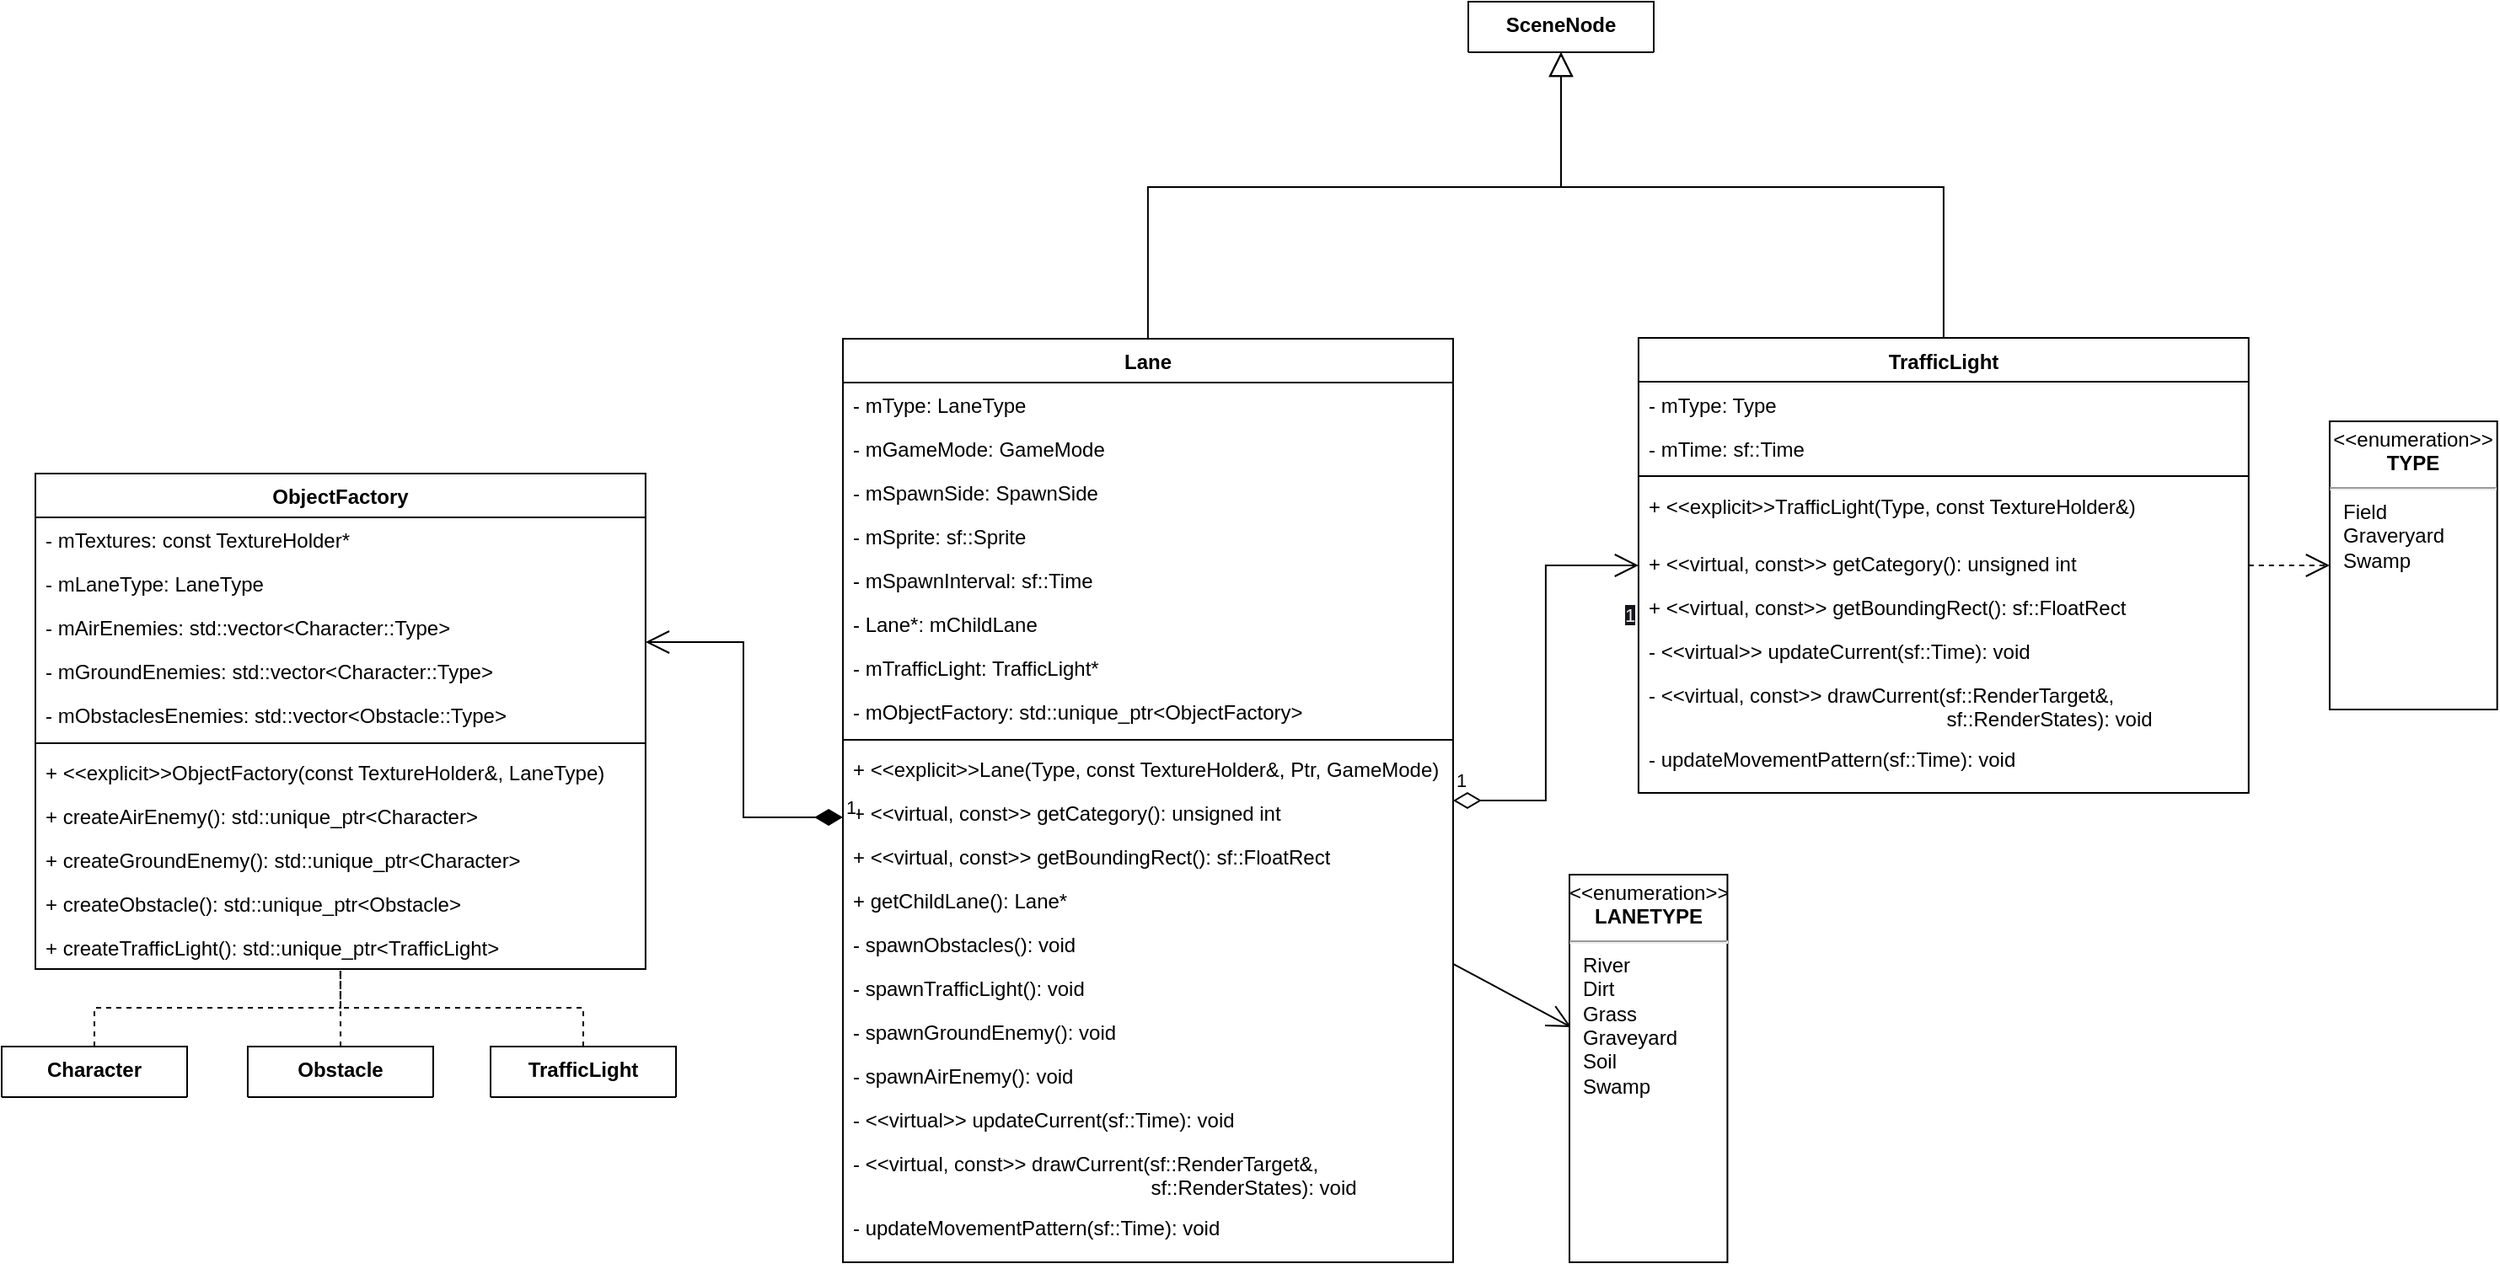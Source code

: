 <mxfile>
    <diagram id="Yqb5MGsV7pDuNyz5uidy" name="Page-1">
        <mxGraphModel dx="560" dy="1860" grid="1" gridSize="10" guides="1" tooltips="1" connect="1" arrows="1" fold="1" page="1" pageScale="1" pageWidth="850" pageHeight="1100" math="0" shadow="0">
            <root>
                <mxCell id="0"/>
                <mxCell id="1" parent="0"/>
                <mxCell id="333" style="edgeStyle=orthogonalEdgeStyle;html=1;entryX=0.5;entryY=1;entryDx=0;entryDy=0;endArrow=block;endFill=0;endSize=12;rounded=0;" parent="1" source="261" target="311" edge="1">
                    <mxGeometry relative="1" as="geometry">
                        <Array as="points">
                            <mxPoint x="1640" y="-890"/>
                            <mxPoint x="1885" y="-890"/>
                        </Array>
                    </mxGeometry>
                </mxCell>
                <mxCell id="261" value="Lane" style="swimlane;fontStyle=1;align=center;verticalAlign=top;childLayout=stackLayout;horizontal=1;startSize=26;horizontalStack=0;resizeParent=1;resizeParentMax=0;resizeLast=0;collapsible=1;marginBottom=0;whiteSpace=wrap;html=1;" parent="1" vertex="1">
                    <mxGeometry x="1459.03" y="-800" width="361.94" height="548" as="geometry"/>
                </mxCell>
                <mxCell id="262" value="- mType: LaneType" style="text;strokeColor=none;fillColor=none;align=left;verticalAlign=top;spacingLeft=4;spacingRight=4;overflow=hidden;rotatable=0;points=[[0,0.5],[1,0.5]];portConstraint=eastwest;whiteSpace=wrap;html=1;" parent="261" vertex="1">
                    <mxGeometry y="26" width="361.94" height="26" as="geometry"/>
                </mxCell>
                <mxCell id="263" value="- mGameMode: GameMode" style="text;strokeColor=none;fillColor=none;align=left;verticalAlign=top;spacingLeft=4;spacingRight=4;overflow=hidden;rotatable=0;points=[[0,0.5],[1,0.5]];portConstraint=eastwest;whiteSpace=wrap;html=1;" parent="261" vertex="1">
                    <mxGeometry y="52" width="361.94" height="26" as="geometry"/>
                </mxCell>
                <mxCell id="264" value="- mSpawnSide: SpawnSide" style="text;strokeColor=none;fillColor=none;align=left;verticalAlign=top;spacingLeft=4;spacingRight=4;overflow=hidden;rotatable=0;points=[[0,0.5],[1,0.5]];portConstraint=eastwest;whiteSpace=wrap;html=1;" parent="261" vertex="1">
                    <mxGeometry y="78" width="361.94" height="26" as="geometry"/>
                </mxCell>
                <mxCell id="265" value="- mSprite: sf::Sprite" style="text;strokeColor=none;fillColor=none;align=left;verticalAlign=top;spacingLeft=4;spacingRight=4;overflow=hidden;rotatable=0;points=[[0,0.5],[1,0.5]];portConstraint=eastwest;whiteSpace=wrap;html=1;" parent="261" vertex="1">
                    <mxGeometry y="104" width="361.94" height="26" as="geometry"/>
                </mxCell>
                <mxCell id="266" value="- mSpawnInterval: sf::Time" style="text;strokeColor=none;fillColor=none;align=left;verticalAlign=top;spacingLeft=4;spacingRight=4;overflow=hidden;rotatable=0;points=[[0,0.5],[1,0.5]];portConstraint=eastwest;whiteSpace=wrap;html=1;" parent="261" vertex="1">
                    <mxGeometry y="130" width="361.94" height="26" as="geometry"/>
                </mxCell>
                <mxCell id="267" value="- Lane*: mChildLane" style="text;strokeColor=none;fillColor=none;align=left;verticalAlign=top;spacingLeft=4;spacingRight=4;overflow=hidden;rotatable=0;points=[[0,0.5],[1,0.5]];portConstraint=eastwest;whiteSpace=wrap;html=1;" parent="261" vertex="1">
                    <mxGeometry y="156" width="361.94" height="26" as="geometry"/>
                </mxCell>
                <mxCell id="268" value="- mTrafficLight: TrafficLight*" style="text;strokeColor=none;fillColor=none;align=left;verticalAlign=top;spacingLeft=4;spacingRight=4;overflow=hidden;rotatable=0;points=[[0,0.5],[1,0.5]];portConstraint=eastwest;whiteSpace=wrap;html=1;" parent="261" vertex="1">
                    <mxGeometry y="182" width="361.94" height="26" as="geometry"/>
                </mxCell>
                <mxCell id="269" value="- mObjectFactory: std::unique_ptr&amp;lt;ObjectFactory&amp;gt;" style="text;strokeColor=none;fillColor=none;align=left;verticalAlign=top;spacingLeft=4;spacingRight=4;overflow=hidden;rotatable=0;points=[[0,0.5],[1,0.5]];portConstraint=eastwest;whiteSpace=wrap;html=1;" parent="261" vertex="1">
                    <mxGeometry y="208" width="361.94" height="26" as="geometry"/>
                </mxCell>
                <mxCell id="270" value="" style="line;strokeWidth=1;fillColor=none;align=left;verticalAlign=middle;spacingTop=-1;spacingLeft=3;spacingRight=3;rotatable=0;labelPosition=right;points=[];portConstraint=eastwest;strokeColor=inherit;" parent="261" vertex="1">
                    <mxGeometry y="234" width="361.94" height="8" as="geometry"/>
                </mxCell>
                <mxCell id="271" value="+ &amp;lt;&amp;lt;explicit&amp;gt;&amp;gt;Lane(Type, const TextureHolder&amp;amp;, Ptr, GameMode)" style="text;strokeColor=none;fillColor=none;align=left;verticalAlign=top;spacingLeft=4;spacingRight=4;overflow=hidden;rotatable=0;points=[[0,0.5],[1,0.5]];portConstraint=eastwest;whiteSpace=wrap;html=1;" parent="261" vertex="1">
                    <mxGeometry y="242" width="361.94" height="26" as="geometry"/>
                </mxCell>
                <mxCell id="272" value="+ &amp;lt;&amp;lt;virtual, const&amp;gt;&amp;gt; getCategory(): unsigned int" style="text;strokeColor=none;fillColor=none;align=left;verticalAlign=top;spacingLeft=4;spacingRight=4;overflow=hidden;rotatable=0;points=[[0,0.5],[1,0.5]];portConstraint=eastwest;whiteSpace=wrap;html=1;" parent="261" vertex="1">
                    <mxGeometry y="268" width="361.94" height="26" as="geometry"/>
                </mxCell>
                <mxCell id="273" value="+ &amp;lt;&amp;lt;virtual, const&amp;gt;&amp;gt; getBoundingRect(): sf::FloatRect" style="text;strokeColor=none;fillColor=none;align=left;verticalAlign=top;spacingLeft=4;spacingRight=4;overflow=hidden;rotatable=0;points=[[0,0.5],[1,0.5]];portConstraint=eastwest;whiteSpace=wrap;html=1;" parent="261" vertex="1">
                    <mxGeometry y="294" width="361.94" height="26" as="geometry"/>
                </mxCell>
                <mxCell id="274" value="+ getChildLane(): Lane*" style="text;strokeColor=none;fillColor=none;align=left;verticalAlign=top;spacingLeft=4;spacingRight=4;overflow=hidden;rotatable=0;points=[[0,0.5],[1,0.5]];portConstraint=eastwest;whiteSpace=wrap;html=1;" parent="261" vertex="1">
                    <mxGeometry y="320" width="361.94" height="26" as="geometry"/>
                </mxCell>
                <mxCell id="275" value="- spawnObstacles(): void" style="text;strokeColor=none;fillColor=none;align=left;verticalAlign=top;spacingLeft=4;spacingRight=4;overflow=hidden;rotatable=0;points=[[0,0.5],[1,0.5]];portConstraint=eastwest;whiteSpace=wrap;html=1;" parent="261" vertex="1">
                    <mxGeometry y="346" width="361.94" height="26" as="geometry"/>
                </mxCell>
                <mxCell id="276" value="- spawnTrafficLight(): void" style="text;strokeColor=none;fillColor=none;align=left;verticalAlign=top;spacingLeft=4;spacingRight=4;overflow=hidden;rotatable=0;points=[[0,0.5],[1,0.5]];portConstraint=eastwest;whiteSpace=wrap;html=1;" parent="261" vertex="1">
                    <mxGeometry y="372" width="361.94" height="26" as="geometry"/>
                </mxCell>
                <mxCell id="277" value="- spawnGroundEnemy(): void" style="text;strokeColor=none;fillColor=none;align=left;verticalAlign=top;spacingLeft=4;spacingRight=4;overflow=hidden;rotatable=0;points=[[0,0.5],[1,0.5]];portConstraint=eastwest;whiteSpace=wrap;html=1;" parent="261" vertex="1">
                    <mxGeometry y="398" width="361.94" height="26" as="geometry"/>
                </mxCell>
                <mxCell id="278" value="- spawnAirEnemy(): void" style="text;strokeColor=none;fillColor=none;align=left;verticalAlign=top;spacingLeft=4;spacingRight=4;overflow=hidden;rotatable=0;points=[[0,0.5],[1,0.5]];portConstraint=eastwest;whiteSpace=wrap;html=1;" parent="261" vertex="1">
                    <mxGeometry y="424" width="361.94" height="26" as="geometry"/>
                </mxCell>
                <mxCell id="279" value="- &amp;lt;&amp;lt;virtual&amp;gt;&amp;gt; updateCurrent(sf::Time): void" style="text;strokeColor=none;fillColor=none;align=left;verticalAlign=top;spacingLeft=4;spacingRight=4;overflow=hidden;rotatable=0;points=[[0,0.5],[1,0.5]];portConstraint=eastwest;whiteSpace=wrap;html=1;" parent="261" vertex="1">
                    <mxGeometry y="450" width="361.94" height="26" as="geometry"/>
                </mxCell>
                <mxCell id="280" value="- &amp;lt;&amp;lt;virtual, const&amp;gt;&amp;gt; drawCurrent(sf::RenderTarget&amp;amp;, &lt;br&gt;&lt;span style=&quot;white-space: pre;&quot;&gt;&#9;&lt;/span&gt;&lt;span style=&quot;white-space: pre;&quot;&gt;&#9;&lt;/span&gt;&lt;span style=&quot;white-space: pre;&quot;&gt;&#9;&lt;/span&gt;&lt;span style=&quot;white-space: pre;&quot;&gt;&#9;&lt;span style=&quot;white-space: pre;&quot;&gt;&#9;&lt;span style=&quot;white-space: pre;&quot;&gt;&#9;&lt;/span&gt; &lt;/span&gt; &lt;/span&gt;&amp;nbsp; &amp;nbsp;sf::RenderStates): void" style="text;strokeColor=none;fillColor=none;align=left;verticalAlign=top;spacingLeft=4;spacingRight=4;overflow=hidden;rotatable=0;points=[[0,0.5],[1,0.5]];portConstraint=eastwest;whiteSpace=wrap;html=1;" parent="261" vertex="1">
                    <mxGeometry y="476" width="361.94" height="38" as="geometry"/>
                </mxCell>
                <mxCell id="281" value="- updateMovementPattern(sf::Time): void" style="text;strokeColor=none;fillColor=none;align=left;verticalAlign=top;spacingLeft=4;spacingRight=4;overflow=hidden;rotatable=0;points=[[0,0.5],[1,0.5]];portConstraint=eastwest;whiteSpace=wrap;html=1;" parent="261" vertex="1">
                    <mxGeometry y="514" width="361.94" height="34" as="geometry"/>
                </mxCell>
                <mxCell id="336" style="rounded=0;html=1;endArrow=none;endFill=0;endSize=12;startArrow=open;startFill=0;sourcePerimeterSpacing=-1;startSize=12;" parent="1" source="282" target="261" edge="1">
                    <mxGeometry relative="1" as="geometry"/>
                </mxCell>
                <mxCell id="282" value="&lt;p style=&quot;margin:0px;margin-top:4px;text-align:center;&quot;&gt;&amp;lt;&amp;lt;enumeration&amp;gt;&amp;gt;&lt;br&gt;&lt;b&gt;LANETYPE&lt;/b&gt;&lt;/p&gt;&lt;hr&gt;&lt;p style=&quot;margin:0px;margin-left:8px;text-align:left;&quot;&gt;River&lt;/p&gt;&lt;p style=&quot;margin:0px;margin-left:8px;text-align:left;&quot;&gt;Dirt&lt;/p&gt;&lt;p style=&quot;margin:0px;margin-left:8px;text-align:left;&quot;&gt;Grass&lt;/p&gt;&lt;p style=&quot;margin:0px;margin-left:8px;text-align:left;&quot;&gt;Graveyard&lt;/p&gt;&lt;p style=&quot;margin:0px;margin-left:8px;text-align:left;&quot;&gt;Soil&lt;/p&gt;&lt;p style=&quot;margin:0px;margin-left:8px;text-align:left;&quot;&gt;Swamp&lt;/p&gt;" style="shape=rect;html=1;overflow=fill;whiteSpace=wrap;" parent="1" vertex="1">
                    <mxGeometry x="1890" y="-482" width="93.71" height="230" as="geometry"/>
                </mxCell>
                <mxCell id="334" style="edgeStyle=orthogonalEdgeStyle;html=1;entryX=0.5;entryY=1;entryDx=0;entryDy=0;endArrow=block;endFill=0;rounded=0;endSize=12;" parent="1" source="284" target="311" edge="1">
                    <mxGeometry relative="1" as="geometry">
                        <Array as="points">
                            <mxPoint x="2112" y="-890"/>
                            <mxPoint x="1885" y="-890"/>
                        </Array>
                    </mxGeometry>
                </mxCell>
                <mxCell id="284" value="TrafficLight" style="swimlane;fontStyle=1;align=center;verticalAlign=top;childLayout=stackLayout;horizontal=1;startSize=26;horizontalStack=0;resizeParent=1;resizeParentMax=0;resizeLast=0;collapsible=1;marginBottom=0;whiteSpace=wrap;html=1;" parent="1" vertex="1">
                    <mxGeometry x="1930.97" y="-800.5" width="361.94" height="270" as="geometry"/>
                </mxCell>
                <mxCell id="285" value="- mType: Type" style="text;strokeColor=none;fillColor=none;align=left;verticalAlign=top;spacingLeft=4;spacingRight=4;overflow=hidden;rotatable=0;points=[[0,0.5],[1,0.5]];portConstraint=eastwest;whiteSpace=wrap;html=1;" parent="284" vertex="1">
                    <mxGeometry y="26" width="361.94" height="26" as="geometry"/>
                </mxCell>
                <mxCell id="286" value="- mTime: sf::Time" style="text;strokeColor=none;fillColor=none;align=left;verticalAlign=top;spacingLeft=4;spacingRight=4;overflow=hidden;rotatable=0;points=[[0,0.5],[1,0.5]];portConstraint=eastwest;whiteSpace=wrap;html=1;" parent="284" vertex="1">
                    <mxGeometry y="52" width="361.94" height="26" as="geometry"/>
                </mxCell>
                <mxCell id="287" value="" style="line;strokeWidth=1;fillColor=none;align=left;verticalAlign=middle;spacingTop=-1;spacingLeft=3;spacingRight=3;rotatable=0;labelPosition=right;points=[];portConstraint=eastwest;strokeColor=inherit;" parent="284" vertex="1">
                    <mxGeometry y="78" width="361.94" height="8" as="geometry"/>
                </mxCell>
                <mxCell id="288" value="+ &amp;lt;&amp;lt;explicit&amp;gt;&amp;gt;TrafficLight(Type, const TextureHolder&amp;amp;)" style="text;strokeColor=none;fillColor=none;align=left;verticalAlign=top;spacingLeft=4;spacingRight=4;overflow=hidden;rotatable=0;points=[[0,0.5],[1,0.5]];portConstraint=eastwest;whiteSpace=wrap;html=1;" parent="284" vertex="1">
                    <mxGeometry y="86" width="361.94" height="34" as="geometry"/>
                </mxCell>
                <mxCell id="289" value="+ &amp;lt;&amp;lt;virtual, const&amp;gt;&amp;gt; getCategory(): unsigned int" style="text;strokeColor=none;fillColor=none;align=left;verticalAlign=top;spacingLeft=4;spacingRight=4;overflow=hidden;rotatable=0;points=[[0,0.5],[1,0.5]];portConstraint=eastwest;whiteSpace=wrap;html=1;" parent="284" vertex="1">
                    <mxGeometry y="120" width="361.94" height="26" as="geometry"/>
                </mxCell>
                <mxCell id="290" value="+ &amp;lt;&amp;lt;virtual, const&amp;gt;&amp;gt; getBoundingRect(): sf::FloatRect" style="text;strokeColor=none;fillColor=none;align=left;verticalAlign=top;spacingLeft=4;spacingRight=4;overflow=hidden;rotatable=0;points=[[0,0.5],[1,0.5]];portConstraint=eastwest;whiteSpace=wrap;html=1;" parent="284" vertex="1">
                    <mxGeometry y="146" width="361.94" height="26" as="geometry"/>
                </mxCell>
                <mxCell id="291" value="- &amp;lt;&amp;lt;virtual&amp;gt;&amp;gt; updateCurrent(sf::Time): void" style="text;strokeColor=none;fillColor=none;align=left;verticalAlign=top;spacingLeft=4;spacingRight=4;overflow=hidden;rotatable=0;points=[[0,0.5],[1,0.5]];portConstraint=eastwest;whiteSpace=wrap;html=1;" parent="284" vertex="1">
                    <mxGeometry y="172" width="361.94" height="26" as="geometry"/>
                </mxCell>
                <mxCell id="292" value="- &amp;lt;&amp;lt;virtual, const&amp;gt;&amp;gt; drawCurrent(sf::RenderTarget&amp;amp;, &lt;br&gt;&lt;span style=&quot;white-space: pre;&quot;&gt;&#9;&lt;/span&gt;&lt;span style=&quot;white-space: pre;&quot;&gt;&#9;&lt;/span&gt;&lt;span style=&quot;white-space: pre;&quot;&gt;&#9;&lt;/span&gt;&lt;span style=&quot;white-space: pre;&quot;&gt;&#9;&lt;span style=&quot;white-space: pre;&quot;&gt;&#9;&lt;span style=&quot;white-space: pre;&quot;&gt;&#9;&lt;/span&gt; &lt;/span&gt; &lt;/span&gt;&amp;nbsp; &amp;nbsp;sf::RenderStates): void" style="text;strokeColor=none;fillColor=none;align=left;verticalAlign=top;spacingLeft=4;spacingRight=4;overflow=hidden;rotatable=0;points=[[0,0.5],[1,0.5]];portConstraint=eastwest;whiteSpace=wrap;html=1;" parent="284" vertex="1">
                    <mxGeometry y="198" width="361.94" height="38" as="geometry"/>
                </mxCell>
                <mxCell id="293" value="- updateMovementPattern(sf::Time): void" style="text;strokeColor=none;fillColor=none;align=left;verticalAlign=top;spacingLeft=4;spacingRight=4;overflow=hidden;rotatable=0;points=[[0,0.5],[1,0.5]];portConstraint=eastwest;whiteSpace=wrap;html=1;" parent="284" vertex="1">
                    <mxGeometry y="236" width="361.94" height="34" as="geometry"/>
                </mxCell>
                <mxCell id="294" value="&lt;p style=&quot;margin:0px;margin-top:4px;text-align:center;&quot;&gt;&amp;lt;&amp;lt;enumeration&amp;gt;&amp;gt;&lt;br&gt;&lt;b&gt;TYPE&lt;/b&gt;&lt;/p&gt;&lt;hr&gt;&lt;p style=&quot;margin:0px;margin-left:8px;text-align:left;&quot;&gt;Field&lt;/p&gt;&lt;p style=&quot;margin:0px;margin-left:8px;text-align:left;&quot;&gt;Graveryard&lt;/p&gt;&lt;p style=&quot;margin:0px;margin-left:8px;text-align:left;&quot;&gt;Swamp&lt;/p&gt;&lt;p style=&quot;margin:0px;margin-left:8px;text-align:left;&quot;&gt;&lt;br&gt;&lt;/p&gt;" style="shape=rect;html=1;overflow=fill;whiteSpace=wrap;" parent="1" vertex="1">
                    <mxGeometry x="2340.97" y="-751" width="99.36" height="171" as="geometry"/>
                </mxCell>
                <mxCell id="295" value="" style="endArrow=open;endSize=12;dashed=1;html=1;rounded=0;" parent="1" source="284" target="294" edge="1">
                    <mxGeometry width="160" relative="1" as="geometry">
                        <mxPoint x="1529.03" y="-597.266" as="sourcePoint"/>
                        <mxPoint x="1490.33" y="-595.398" as="targetPoint"/>
                    </mxGeometry>
                </mxCell>
                <mxCell id="296" value="1" style="endArrow=open;html=1;endSize=12;startArrow=diamondThin;startSize=14;startFill=0;edgeStyle=orthogonalEdgeStyle;align=left;verticalAlign=bottom;rounded=0;" parent="1" source="261" target="284" edge="1">
                    <mxGeometry x="-1" y="3" relative="1" as="geometry">
                        <mxPoint x="1860.97" y="-650" as="sourcePoint"/>
                        <mxPoint x="2020.97" y="-650" as="targetPoint"/>
                    </mxGeometry>
                </mxCell>
                <mxCell id="297" value="&lt;span style=&quot;color: rgb(240, 240, 240); font-family: Helvetica; font-size: 11px; font-style: normal; font-variant-ligatures: normal; font-variant-caps: normal; font-weight: 400; letter-spacing: normal; orphans: 2; text-align: left; text-indent: 0px; text-transform: none; widows: 2; word-spacing: 0px; -webkit-text-stroke-width: 0px; background-color: rgb(24, 20, 29); text-decoration-thickness: initial; text-decoration-style: initial; text-decoration-color: initial; float: none; display: inline !important;&quot;&gt;1&lt;/span&gt;" style="text;whiteSpace=wrap;html=1;fillColor=none;" parent="1" vertex="1">
                    <mxGeometry x="1920.97" y="-650" width="10" height="20" as="geometry"/>
                </mxCell>
                <mxCell id="298" value="ObjectFactory" style="swimlane;fontStyle=1;align=center;verticalAlign=top;childLayout=stackLayout;horizontal=1;startSize=26;horizontalStack=0;resizeParent=1;resizeParentMax=0;resizeLast=0;collapsible=1;marginBottom=0;whiteSpace=wrap;html=1;" parent="1" vertex="1">
                    <mxGeometry x="980" y="-720" width="361.94" height="294" as="geometry"/>
                </mxCell>
                <mxCell id="299" value="- mTextures: const TextureHolder*" style="text;strokeColor=none;fillColor=none;align=left;verticalAlign=top;spacingLeft=4;spacingRight=4;overflow=hidden;rotatable=0;points=[[0,0.5],[1,0.5]];portConstraint=eastwest;whiteSpace=wrap;html=1;" parent="298" vertex="1">
                    <mxGeometry y="26" width="361.94" height="26" as="geometry"/>
                </mxCell>
                <mxCell id="300" value="- mLaneType: LaneType" style="text;strokeColor=none;fillColor=none;align=left;verticalAlign=top;spacingLeft=4;spacingRight=4;overflow=hidden;rotatable=0;points=[[0,0.5],[1,0.5]];portConstraint=eastwest;whiteSpace=wrap;html=1;" parent="298" vertex="1">
                    <mxGeometry y="52" width="361.94" height="26" as="geometry"/>
                </mxCell>
                <mxCell id="301" value="- mAirEnemies: std::vector&amp;lt;Character::Type&amp;gt;" style="text;strokeColor=none;fillColor=none;align=left;verticalAlign=top;spacingLeft=4;spacingRight=4;overflow=hidden;rotatable=0;points=[[0,0.5],[1,0.5]];portConstraint=eastwest;whiteSpace=wrap;html=1;" parent="298" vertex="1">
                    <mxGeometry y="78" width="361.94" height="26" as="geometry"/>
                </mxCell>
                <mxCell id="302" value="- mGroundEnemies: std::vector&amp;lt;Character::Type&amp;gt;" style="text;strokeColor=none;fillColor=none;align=left;verticalAlign=top;spacingLeft=4;spacingRight=4;overflow=hidden;rotatable=0;points=[[0,0.5],[1,0.5]];portConstraint=eastwest;whiteSpace=wrap;html=1;" parent="298" vertex="1">
                    <mxGeometry y="104" width="361.94" height="26" as="geometry"/>
                </mxCell>
                <mxCell id="303" value="- mObstaclesEnemies: std::vector&amp;lt;Obstacle::Type&amp;gt;" style="text;strokeColor=none;fillColor=none;align=left;verticalAlign=top;spacingLeft=4;spacingRight=4;overflow=hidden;rotatable=0;points=[[0,0.5],[1,0.5]];portConstraint=eastwest;whiteSpace=wrap;html=1;" parent="298" vertex="1">
                    <mxGeometry y="130" width="361.94" height="26" as="geometry"/>
                </mxCell>
                <mxCell id="304" value="" style="line;strokeWidth=1;fillColor=none;align=left;verticalAlign=middle;spacingTop=-1;spacingLeft=3;spacingRight=3;rotatable=0;labelPosition=right;points=[];portConstraint=eastwest;strokeColor=inherit;" parent="298" vertex="1">
                    <mxGeometry y="156" width="361.94" height="8" as="geometry"/>
                </mxCell>
                <mxCell id="305" value="+ &amp;lt;&amp;lt;explicit&amp;gt;&amp;gt;ObjectFactory(const TextureHolder&amp;amp;, LaneType)" style="text;strokeColor=none;fillColor=none;align=left;verticalAlign=top;spacingLeft=4;spacingRight=4;overflow=hidden;rotatable=0;points=[[0,0.5],[1,0.5]];portConstraint=eastwest;whiteSpace=wrap;html=1;" parent="298" vertex="1">
                    <mxGeometry y="164" width="361.94" height="26" as="geometry"/>
                </mxCell>
                <mxCell id="306" value="+&amp;nbsp;createAirEnemy():&amp;nbsp;std::unique_ptr&amp;lt;Character&amp;gt;" style="text;strokeColor=none;fillColor=none;align=left;verticalAlign=top;spacingLeft=4;spacingRight=4;overflow=hidden;rotatable=0;points=[[0,0.5],[1,0.5]];portConstraint=eastwest;whiteSpace=wrap;html=1;" parent="298" vertex="1">
                    <mxGeometry y="190" width="361.94" height="26" as="geometry"/>
                </mxCell>
                <mxCell id="307" value="+&amp;nbsp;createGroundEnemy():&amp;nbsp;std::unique_ptr&amp;lt;Character&amp;gt;" style="text;strokeColor=none;fillColor=none;align=left;verticalAlign=top;spacingLeft=4;spacingRight=4;overflow=hidden;rotatable=0;points=[[0,0.5],[1,0.5]];portConstraint=eastwest;whiteSpace=wrap;html=1;" parent="298" vertex="1">
                    <mxGeometry y="216" width="361.94" height="26" as="geometry"/>
                </mxCell>
                <mxCell id="308" value="+&amp;nbsp;createObstacle():&amp;nbsp;std::unique_ptr&amp;lt;Obstacle&amp;gt;" style="text;strokeColor=none;fillColor=none;align=left;verticalAlign=top;spacingLeft=4;spacingRight=4;overflow=hidden;rotatable=0;points=[[0,0.5],[1,0.5]];portConstraint=eastwest;whiteSpace=wrap;html=1;" parent="298" vertex="1">
                    <mxGeometry y="242" width="361.94" height="26" as="geometry"/>
                </mxCell>
                <mxCell id="309" value="+&amp;nbsp;createTrafficLight():&amp;nbsp;std::unique_ptr&amp;lt;TrafficLight&amp;gt;" style="text;strokeColor=none;fillColor=none;align=left;verticalAlign=top;spacingLeft=4;spacingRight=4;overflow=hidden;rotatable=0;points=[[0,0.5],[1,0.5]];portConstraint=eastwest;whiteSpace=wrap;html=1;" parent="298" vertex="1">
                    <mxGeometry y="268" width="361.94" height="26" as="geometry"/>
                </mxCell>
                <mxCell id="310" value="1" style="endArrow=open;html=1;endSize=12;startArrow=diamondThin;startSize=14;startFill=1;edgeStyle=orthogonalEdgeStyle;align=left;verticalAlign=bottom;rounded=0;" parent="1" source="261" target="298" edge="1">
                    <mxGeometry x="-1" y="3" relative="1" as="geometry">
                        <mxPoint x="1275.97" y="-260" as="sourcePoint"/>
                        <mxPoint x="1435.97" y="-260" as="targetPoint"/>
                        <Array as="points">
                            <mxPoint x="1400" y="-516"/>
                            <mxPoint x="1400" y="-620"/>
                        </Array>
                    </mxGeometry>
                </mxCell>
                <mxCell id="311" value="SceneNode" style="swimlane;fontStyle=1;align=center;verticalAlign=top;childLayout=stackLayout;horizontal=1;startSize=30;horizontalStack=0;resizeParent=1;resizeParentMax=0;resizeLast=0;collapsible=1;marginBottom=0;whiteSpace=wrap;html=1;" parent="1" vertex="1" collapsed="1">
                    <mxGeometry x="1830" y="-1000" width="110" height="30" as="geometry">
                        <mxRectangle x="1530" y="-939" width="361.94" height="34" as="alternateBounds"/>
                    </mxGeometry>
                </mxCell>
                <mxCell id="320" value="" style="line;strokeWidth=1;fillColor=none;align=left;verticalAlign=middle;spacingTop=-1;spacingLeft=3;spacingRight=3;rotatable=0;labelPosition=right;points=[];portConstraint=eastwest;strokeColor=inherit;" parent="311" vertex="1">
                    <mxGeometry y="26" width="361.94" height="8" as="geometry"/>
                </mxCell>
                <mxCell id="343" style="edgeStyle=orthogonalEdgeStyle;html=1;rounded=0;dashed=1;endArrow=none;endFill=0;" parent="1" source="337" target="298" edge="1">
                    <mxGeometry relative="1" as="geometry"/>
                </mxCell>
                <mxCell id="337" value="Character" style="swimlane;fontStyle=1;align=center;verticalAlign=top;childLayout=stackLayout;horizontal=1;startSize=30;horizontalStack=0;resizeParent=1;resizeParentMax=0;resizeLast=0;collapsible=1;marginBottom=0;whiteSpace=wrap;html=1;" parent="1" vertex="1" collapsed="1">
                    <mxGeometry x="960" y="-380" width="110" height="30" as="geometry">
                        <mxRectangle x="1530" y="-939" width="361.94" height="34" as="alternateBounds"/>
                    </mxGeometry>
                </mxCell>
                <mxCell id="338" value="" style="line;strokeWidth=1;fillColor=none;align=left;verticalAlign=middle;spacingTop=-1;spacingLeft=3;spacingRight=3;rotatable=0;labelPosition=right;points=[];portConstraint=eastwest;strokeColor=inherit;" parent="337" vertex="1">
                    <mxGeometry y="26" width="361.94" height="8" as="geometry"/>
                </mxCell>
                <mxCell id="345" style="edgeStyle=orthogonalEdgeStyle;html=1;rounded=0;dashed=1;endArrow=none;endFill=0;" parent="1" source="339" target="298" edge="1">
                    <mxGeometry relative="1" as="geometry"/>
                </mxCell>
                <mxCell id="339" value="Obstacle" style="swimlane;fontStyle=1;align=center;verticalAlign=top;childLayout=stackLayout;horizontal=1;startSize=30;horizontalStack=0;resizeParent=1;resizeParentMax=0;resizeLast=0;collapsible=1;marginBottom=0;whiteSpace=wrap;html=1;" parent="1" vertex="1" collapsed="1">
                    <mxGeometry x="1105.97" y="-380" width="110" height="30" as="geometry">
                        <mxRectangle x="1530" y="-939" width="361.94" height="34" as="alternateBounds"/>
                    </mxGeometry>
                </mxCell>
                <mxCell id="340" value="" style="line;strokeWidth=1;fillColor=none;align=left;verticalAlign=middle;spacingTop=-1;spacingLeft=3;spacingRight=3;rotatable=0;labelPosition=right;points=[];portConstraint=eastwest;strokeColor=inherit;" parent="339" vertex="1">
                    <mxGeometry y="26" width="361.94" height="8" as="geometry"/>
                </mxCell>
                <mxCell id="346" style="edgeStyle=orthogonalEdgeStyle;html=1;rounded=0;dashed=1;endArrow=none;endFill=0;" parent="1" source="341" target="298" edge="1">
                    <mxGeometry relative="1" as="geometry"/>
                </mxCell>
                <mxCell id="341" value="TrafficLight" style="swimlane;fontStyle=1;align=center;verticalAlign=top;childLayout=stackLayout;horizontal=1;startSize=30;horizontalStack=0;resizeParent=1;resizeParentMax=0;resizeLast=0;collapsible=1;marginBottom=0;whiteSpace=wrap;html=1;" parent="1" vertex="1" collapsed="1">
                    <mxGeometry x="1250" y="-380" width="110" height="30" as="geometry">
                        <mxRectangle x="1530" y="-939" width="361.94" height="34" as="alternateBounds"/>
                    </mxGeometry>
                </mxCell>
                <mxCell id="342" value="" style="line;strokeWidth=1;fillColor=none;align=left;verticalAlign=middle;spacingTop=-1;spacingLeft=3;spacingRight=3;rotatable=0;labelPosition=right;points=[];portConstraint=eastwest;strokeColor=inherit;" parent="341" vertex="1">
                    <mxGeometry y="26" width="361.94" height="8" as="geometry"/>
                </mxCell>
            </root>
        </mxGraphModel>
    </diagram>
</mxfile>
